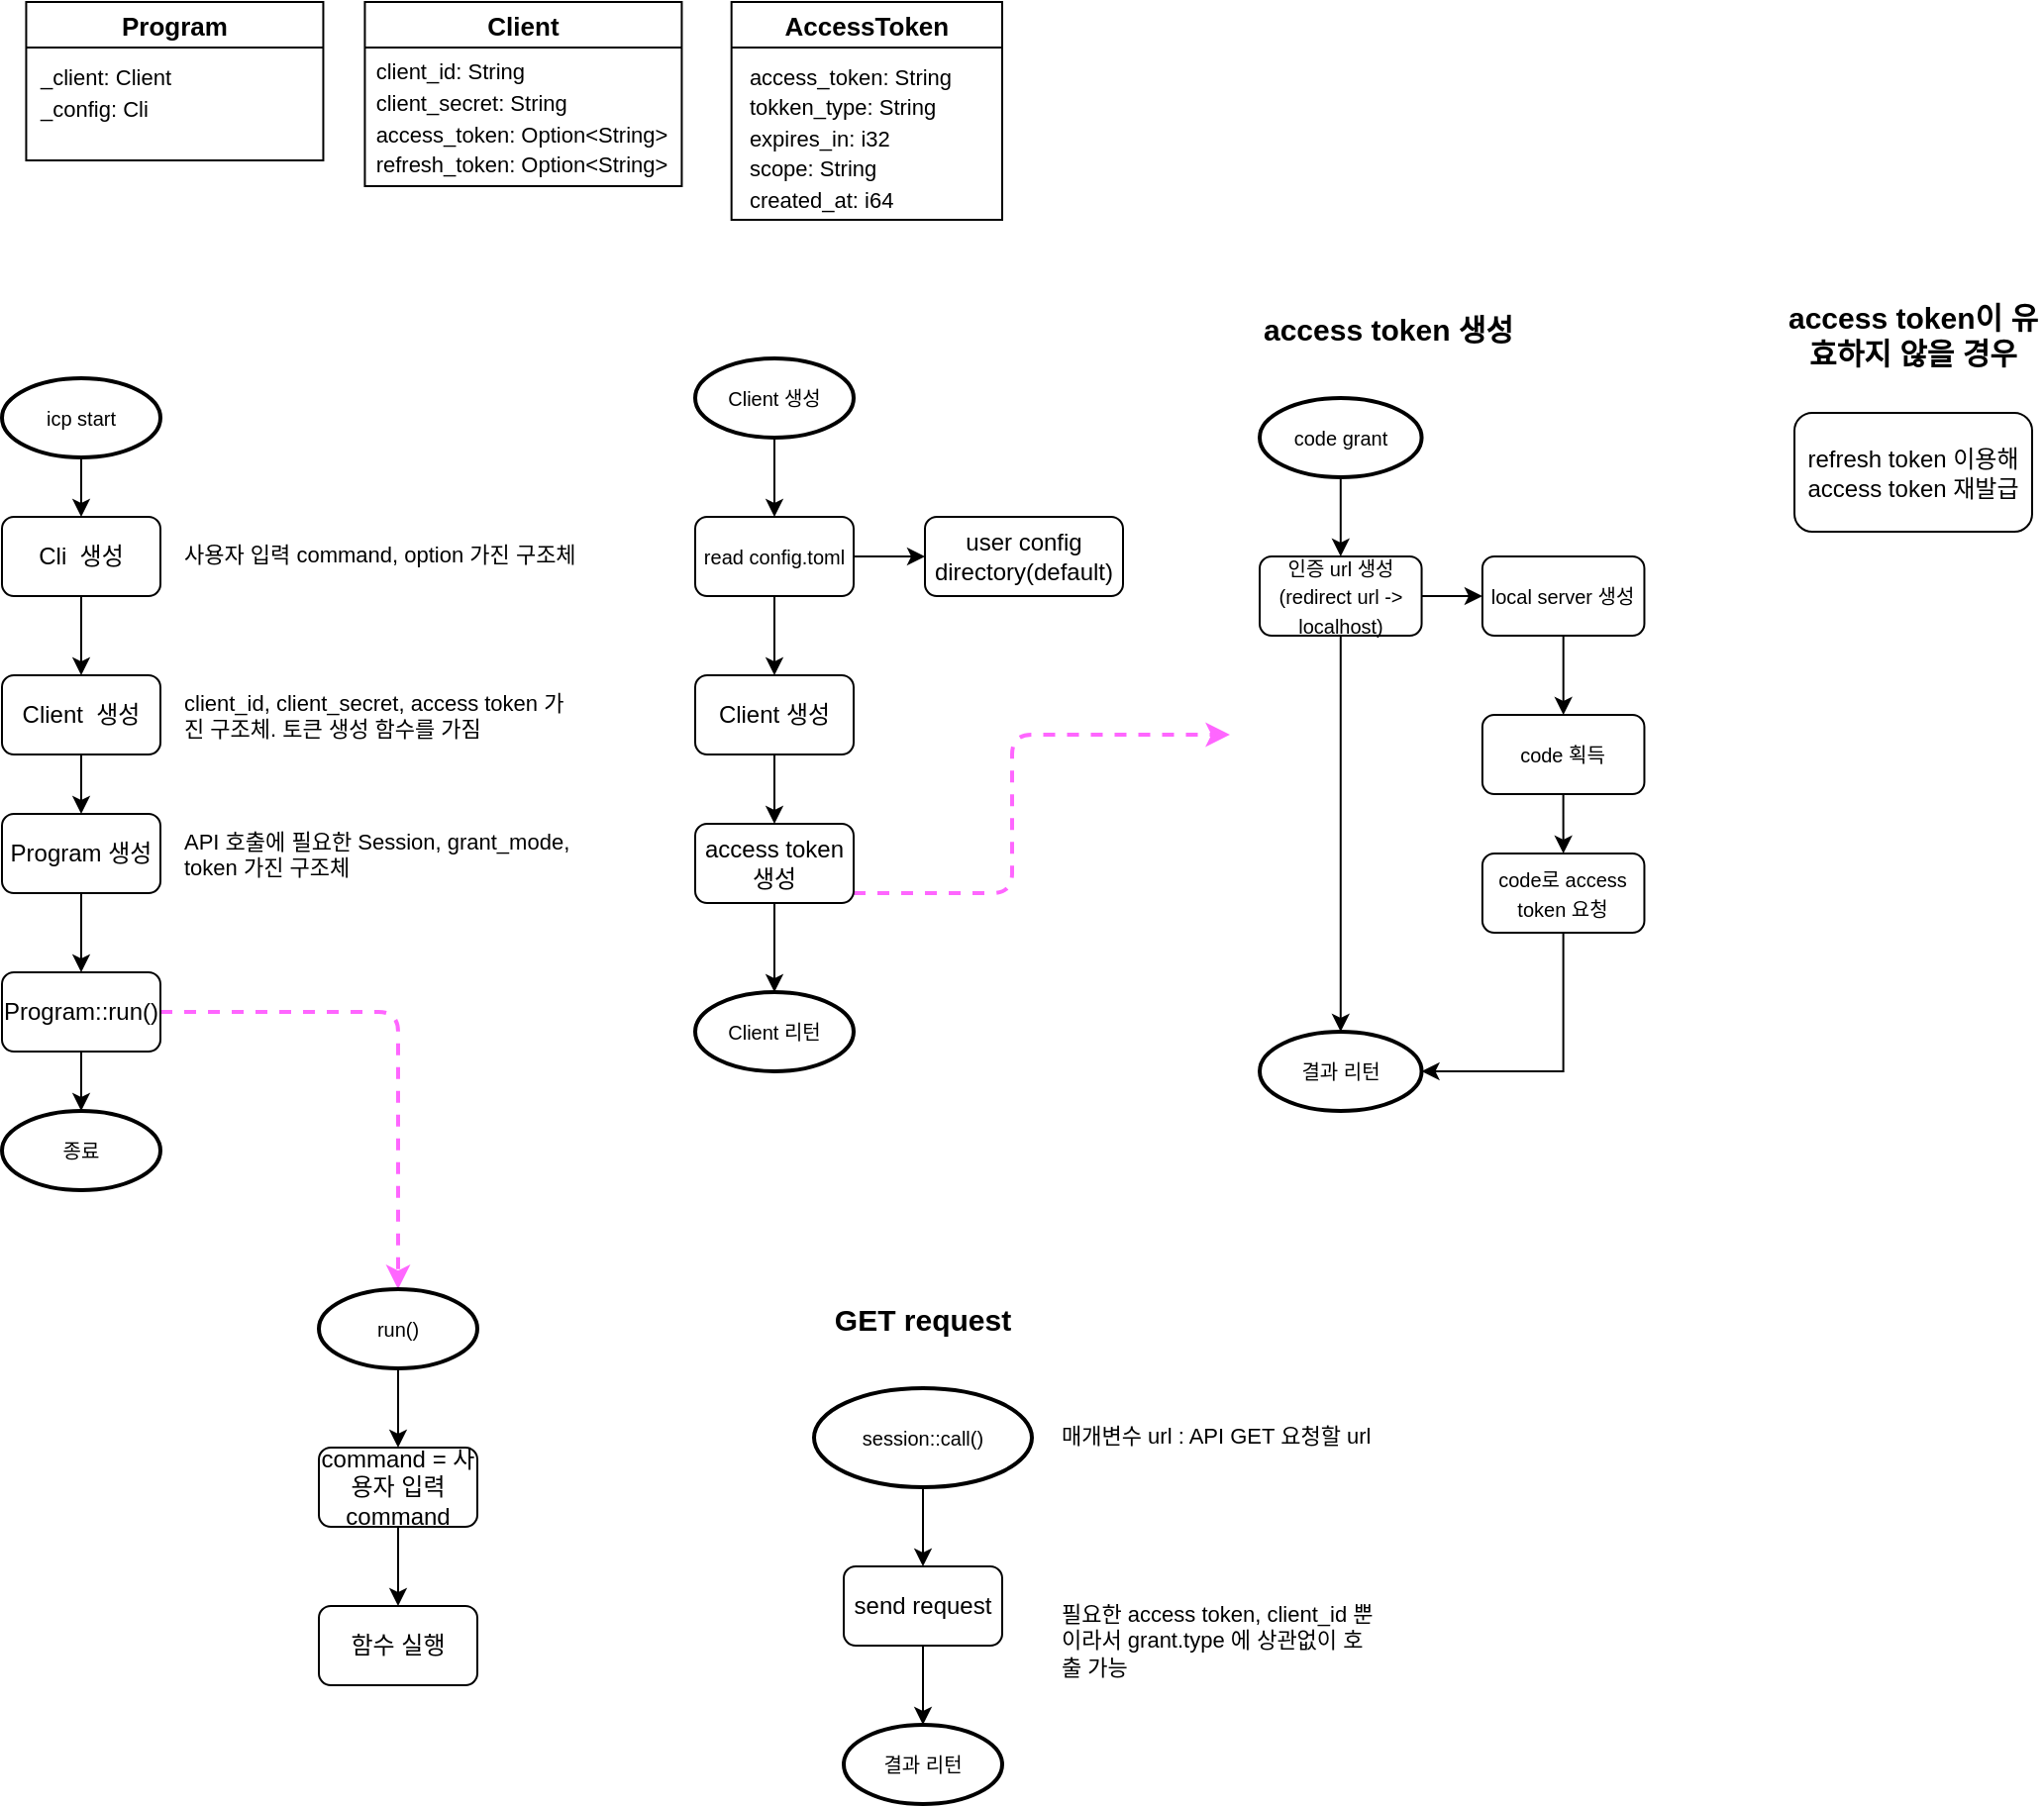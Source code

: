<mxfile version="16.6.4" type="github" pages="2">
  <diagram id="rfSWHlRA1yjYHvfrcOm9" name="main">
    <mxGraphModel dx="2066" dy="1202" grid="1" gridSize="10" guides="1" tooltips="1" connect="1" arrows="1" fold="1" page="1" pageScale="1" pageWidth="827" pageHeight="1169" math="0" shadow="0">
      <root>
        <mxCell id="0" />
        <mxCell id="1" parent="0" />
        <mxCell id="R8s9VSMb6peJagY0s70P-6" style="edgeStyle=orthogonalEdgeStyle;rounded=0;orthogonalLoop=1;jettySize=auto;html=1;exitX=0.5;exitY=1;exitDx=0;exitDy=0;entryX=0.5;entryY=0;entryDx=0;entryDy=0;" parent="1" source="FwEQjmBujWVivrQduoge-1" target="R8s9VSMb6peJagY0s70P-1" edge="1">
          <mxGeometry relative="1" as="geometry" />
        </mxCell>
        <mxCell id="FwEQjmBujWVivrQduoge-1" value="Cli &amp;nbsp;생성" style="rounded=1;whiteSpace=wrap;html=1;" parent="1" vertex="1">
          <mxGeometry x="40" y="270" width="80" height="40" as="geometry" />
        </mxCell>
        <mxCell id="R8s9VSMb6peJagY0s70P-8" style="edgeStyle=orthogonalEdgeStyle;rounded=0;orthogonalLoop=1;jettySize=auto;html=1;exitX=0.5;exitY=1;exitDx=0;exitDy=0;entryX=0.5;entryY=0;entryDx=0;entryDy=0;" parent="1" source="FwEQjmBujWVivrQduoge-14" target="FwEQjmBujWVivrQduoge-15" edge="1">
          <mxGeometry relative="1" as="geometry" />
        </mxCell>
        <mxCell id="FwEQjmBujWVivrQduoge-14" value="Program 생성" style="rounded=1;whiteSpace=wrap;html=1;" parent="1" vertex="1">
          <mxGeometry x="40" y="420" width="80" height="40" as="geometry" />
        </mxCell>
        <mxCell id="FwEQjmBujWVivrQduoge-53" value="" style="edgeStyle=orthogonalEdgeStyle;rounded=0;orthogonalLoop=1;jettySize=auto;html=1;fontSize=11;" parent="1" source="FwEQjmBujWVivrQduoge-15" target="FwEQjmBujWVivrQduoge-52" edge="1">
          <mxGeometry relative="1" as="geometry" />
        </mxCell>
        <mxCell id="7RItpEJKz6Ty_2nKmxKN-70" style="edgeStyle=orthogonalEdgeStyle;rounded=1;orthogonalLoop=1;jettySize=auto;html=1;entryX=0.5;entryY=0;entryDx=0;entryDy=0;entryPerimeter=0;fontSize=12;dashed=1;strokeWidth=2;strokeColor=#FF66FF;" parent="1" source="FwEQjmBujWVivrQduoge-15" target="FwEQjmBujWVivrQduoge-56" edge="1">
          <mxGeometry relative="1" as="geometry" />
        </mxCell>
        <mxCell id="FwEQjmBujWVivrQduoge-15" value="Program::run()" style="rounded=1;whiteSpace=wrap;html=1;" parent="1" vertex="1">
          <mxGeometry x="40" y="500" width="80" height="40" as="geometry" />
        </mxCell>
        <mxCell id="FwEQjmBujWVivrQduoge-43" value="Program" style="swimlane;fontSize=13;startSize=23;" parent="1" vertex="1">
          <mxGeometry x="52.22" y="10" width="150" height="80" as="geometry" />
        </mxCell>
        <mxCell id="FwEQjmBujWVivrQduoge-44" value="&lt;div style=&quot;text-align: left&quot;&gt;&lt;span style=&quot;font-size: 11px&quot;&gt;_client: Client&lt;/span&gt;&lt;/div&gt;&lt;div style=&quot;text-align: left&quot;&gt;&lt;span style=&quot;font-size: 11px&quot;&gt;_config: Cli&lt;/span&gt;&lt;/div&gt;" style="text;html=1;align=center;verticalAlign=middle;resizable=0;points=[];autosize=1;strokeColor=none;fillColor=none;fontSize=13;" parent="FwEQjmBujWVivrQduoge-43" vertex="1">
          <mxGeometry y="25" width="80" height="40" as="geometry" />
        </mxCell>
        <mxCell id="FwEQjmBujWVivrQduoge-45" value="Client" style="swimlane;fontSize=13;startSize=23;" parent="1" vertex="1">
          <mxGeometry x="223.22" y="10" width="160" height="93" as="geometry" />
        </mxCell>
        <mxCell id="FwEQjmBujWVivrQduoge-46" value="&lt;div style=&quot;text-align: left&quot;&gt;&lt;span style=&quot;font-size: 11px&quot;&gt;client_id: String&lt;/span&gt;&lt;/div&gt;&lt;div style=&quot;text-align: left&quot;&gt;&lt;span style=&quot;font-size: 11px&quot;&gt;client_secret: String&lt;/span&gt;&lt;/div&gt;&lt;div style=&quot;text-align: left&quot;&gt;&lt;span style=&quot;font-size: 11px&quot;&gt;access_token: Option&amp;lt;String&amp;gt;&lt;/span&gt;&lt;/div&gt;&lt;div style=&quot;text-align: left&quot;&gt;&lt;span style=&quot;font-size: 11px&quot;&gt;refresh_token: Option&amp;lt;String&amp;gt;&lt;/span&gt;&lt;/div&gt;" style="text;html=1;align=center;verticalAlign=middle;resizable=0;points=[];autosize=1;strokeColor=none;fillColor=none;fontSize=13;" parent="FwEQjmBujWVivrQduoge-45" vertex="1">
          <mxGeometry x="-1" y="23" width="160" height="70" as="geometry" />
        </mxCell>
        <mxCell id="FwEQjmBujWVivrQduoge-51" style="edgeStyle=orthogonalEdgeStyle;rounded=0;orthogonalLoop=1;jettySize=auto;html=1;entryX=0.5;entryY=0;entryDx=0;entryDy=0;fontSize=11;" parent="1" source="FwEQjmBujWVivrQduoge-50" target="FwEQjmBujWVivrQduoge-1" edge="1">
          <mxGeometry relative="1" as="geometry" />
        </mxCell>
        <mxCell id="FwEQjmBujWVivrQduoge-50" value="&lt;font size=&quot;1&quot;&gt;icp start&lt;/font&gt;" style="strokeWidth=2;html=1;shape=mxgraph.flowchart.start_1;whiteSpace=wrap;fontSize=10;" parent="1" vertex="1">
          <mxGeometry x="40" y="200" width="80" height="40" as="geometry" />
        </mxCell>
        <mxCell id="FwEQjmBujWVivrQduoge-52" value="&lt;font size=&quot;1&quot;&gt;종료&lt;/font&gt;" style="strokeWidth=2;html=1;shape=mxgraph.flowchart.start_1;whiteSpace=wrap;fontSize=10;" parent="1" vertex="1">
          <mxGeometry x="40" y="570" width="80" height="40" as="geometry" />
        </mxCell>
        <mxCell id="7RItpEJKz6Ty_2nKmxKN-20" style="edgeStyle=orthogonalEdgeStyle;rounded=0;orthogonalLoop=1;jettySize=auto;html=1;fontSize=12;" parent="1" source="FwEQjmBujWVivrQduoge-56" target="7RItpEJKz6Ty_2nKmxKN-10" edge="1">
          <mxGeometry relative="1" as="geometry" />
        </mxCell>
        <mxCell id="FwEQjmBujWVivrQduoge-56" value="&lt;font size=&quot;1&quot;&gt;run()&lt;/font&gt;" style="strokeWidth=2;html=1;shape=mxgraph.flowchart.start_1;whiteSpace=wrap;fontSize=10;" parent="1" vertex="1">
          <mxGeometry x="200" y="660" width="80" height="40" as="geometry" />
        </mxCell>
        <mxCell id="7RItpEJKz6Ty_2nKmxKN-2" value="AccessToken" style="swimlane;fontSize=13;startSize=23;" parent="1" vertex="1">
          <mxGeometry x="408.33" y="10" width="136.67" height="110" as="geometry" />
        </mxCell>
        <mxCell id="7RItpEJKz6Ty_2nKmxKN-3" value="&lt;div style=&quot;text-align: left&quot;&gt;&lt;span style=&quot;font-size: 11px&quot;&gt;access_token: String&lt;/span&gt;&lt;/div&gt;&lt;div style=&quot;text-align: left&quot;&gt;&lt;span style=&quot;font-size: 11px&quot;&gt;tokken_type: String&lt;/span&gt;&lt;/div&gt;&lt;div style=&quot;text-align: left&quot;&gt;&lt;span style=&quot;font-size: 11px&quot;&gt;expires_in: i32&lt;/span&gt;&lt;/div&gt;&lt;div style=&quot;text-align: left&quot;&gt;&lt;span style=&quot;font-size: 11px&quot;&gt;scope: String&lt;/span&gt;&lt;/div&gt;&lt;div style=&quot;text-align: left&quot;&gt;&lt;span style=&quot;font-size: 11px&quot;&gt;created_at: i64&lt;/span&gt;&lt;/div&gt;" style="text;html=1;align=center;verticalAlign=middle;resizable=0;points=[];autosize=1;strokeColor=none;fillColor=none;fontSize=13;" parent="7RItpEJKz6Ty_2nKmxKN-2" vertex="1">
          <mxGeometry y="23" width="120" height="90" as="geometry" />
        </mxCell>
        <mxCell id="7RItpEJKz6Ty_2nKmxKN-21" style="edgeStyle=orthogonalEdgeStyle;rounded=0;orthogonalLoop=1;jettySize=auto;html=1;entryX=0.5;entryY=0;entryDx=0;entryDy=0;entryPerimeter=0;fontSize=12;" parent="1" source="7RItpEJKz6Ty_2nKmxKN-10" edge="1">
          <mxGeometry relative="1" as="geometry">
            <mxPoint x="240" y="820.0" as="targetPoint" />
          </mxGeometry>
        </mxCell>
        <mxCell id="7RItpEJKz6Ty_2nKmxKN-10" value="command = 사용자 입력 command" style="rounded=1;whiteSpace=wrap;html=1;" parent="1" vertex="1">
          <mxGeometry x="200" y="740" width="80" height="40" as="geometry" />
        </mxCell>
        <mxCell id="7RItpEJKz6Ty_2nKmxKN-67" style="edgeStyle=orthogonalEdgeStyle;rounded=0;orthogonalLoop=1;jettySize=auto;html=1;entryX=0.5;entryY=0;entryDx=0;entryDy=0;fontSize=12;" parent="1" source="7RItpEJKz6Ty_2nKmxKN-41" target="7RItpEJKz6Ty_2nKmxKN-65" edge="1">
          <mxGeometry relative="1" as="geometry" />
        </mxCell>
        <mxCell id="7RItpEJKz6Ty_2nKmxKN-41" value="&lt;font size=&quot;1&quot;&gt;session::call()&lt;/font&gt;" style="strokeWidth=2;html=1;shape=mxgraph.flowchart.start_1;whiteSpace=wrap;fontSize=10;" parent="1" vertex="1">
          <mxGeometry x="450" y="710" width="110" height="50" as="geometry" />
        </mxCell>
        <mxCell id="7RItpEJKz6Ty_2nKmxKN-64" value="&lt;br&gt;매개변수 url : API GET 요청할 url" style="text;html=1;strokeColor=none;fillColor=none;spacing=5;spacingTop=-20;whiteSpace=wrap;overflow=hidden;rounded=0;fontSize=11;" parent="1" vertex="1">
          <mxGeometry x="570" y="725" width="170" height="20" as="geometry" />
        </mxCell>
        <mxCell id="7RItpEJKz6Ty_2nKmxKN-69" style="edgeStyle=orthogonalEdgeStyle;rounded=0;orthogonalLoop=1;jettySize=auto;html=1;fontSize=12;" parent="1" source="7RItpEJKz6Ty_2nKmxKN-65" target="7RItpEJKz6Ty_2nKmxKN-68" edge="1">
          <mxGeometry relative="1" as="geometry" />
        </mxCell>
        <mxCell id="7RItpEJKz6Ty_2nKmxKN-65" value="send request" style="rounded=1;whiteSpace=wrap;html=1;" parent="1" vertex="1">
          <mxGeometry x="465" y="800" width="80" height="40" as="geometry" />
        </mxCell>
        <mxCell id="7RItpEJKz6Ty_2nKmxKN-66" value="&lt;br&gt;필요한 access token, client_id 뿐이라서 grant.type 에 상관없이 호출 가능" style="text;html=1;strokeColor=none;fillColor=none;spacing=5;spacingTop=-20;whiteSpace=wrap;overflow=hidden;rounded=0;fontSize=11;" parent="1" vertex="1">
          <mxGeometry x="570" y="815" width="170" height="45" as="geometry" />
        </mxCell>
        <mxCell id="7RItpEJKz6Ty_2nKmxKN-68" value="&lt;font size=&quot;1&quot;&gt;결과 리턴&lt;/font&gt;" style="strokeWidth=2;html=1;shape=mxgraph.flowchart.start_1;whiteSpace=wrap;fontSize=10;" parent="1" vertex="1">
          <mxGeometry x="465" y="880" width="80" height="40" as="geometry" />
        </mxCell>
        <mxCell id="7RItpEJKz6Ty_2nKmxKN-78" value="&lt;br&gt;사용자 입력 command, option 가진 구조체" style="text;html=1;strokeColor=none;fillColor=none;spacing=5;spacingTop=-20;whiteSpace=wrap;overflow=hidden;rounded=0;fontSize=11;" parent="1" vertex="1">
          <mxGeometry x="127.34" y="280" width="207.66" height="20" as="geometry" />
        </mxCell>
        <mxCell id="7RItpEJKz6Ty_2nKmxKN-79" value="&lt;br&gt;API 호출에 필요한 Session, grant_mode, token 가진 구조체" style="text;html=1;strokeColor=none;fillColor=none;spacing=5;spacingTop=-20;whiteSpace=wrap;overflow=hidden;rounded=0;fontSize=11;" parent="1" vertex="1">
          <mxGeometry x="127.34" y="425" width="207.66" height="30" as="geometry" />
        </mxCell>
        <mxCell id="7RItpEJKz6Ty_2nKmxKN-80" style="edgeStyle=orthogonalEdgeStyle;rounded=1;orthogonalLoop=1;jettySize=auto;html=1;fontSize=12;strokeColor=#FF66FF;strokeWidth=2;dashed=1;" parent="1" source="7RItpEJKz6Ty_2nKmxKN-5" edge="1">
          <mxGeometry relative="1" as="geometry">
            <mxPoint x="660" y="380" as="targetPoint" />
            <Array as="points">
              <mxPoint x="550" y="460" />
              <mxPoint x="550" y="380" />
            </Array>
          </mxGeometry>
        </mxCell>
        <mxCell id="R8s9VSMb6peJagY0s70P-5" style="edgeStyle=orthogonalEdgeStyle;rounded=0;orthogonalLoop=1;jettySize=auto;html=1;exitX=0.5;exitY=1;exitDx=0;exitDy=0;" parent="1" source="R8s9VSMb6peJagY0s70P-1" target="FwEQjmBujWVivrQduoge-14" edge="1">
          <mxGeometry relative="1" as="geometry" />
        </mxCell>
        <mxCell id="R8s9VSMb6peJagY0s70P-1" value="Client &amp;nbsp;생성" style="rounded=1;whiteSpace=wrap;html=1;" parent="1" vertex="1">
          <mxGeometry x="40" y="350" width="80" height="40" as="geometry" />
        </mxCell>
        <mxCell id="R8s9VSMb6peJagY0s70P-7" value="&lt;br&gt;client_id, client_secret, access token 가진 구조체. 토큰 생성 함수를 가짐" style="text;html=1;strokeColor=none;fillColor=none;spacing=5;spacingTop=-20;whiteSpace=wrap;overflow=hidden;rounded=0;fontSize=11;" parent="1" vertex="1">
          <mxGeometry x="127.34" y="355" width="207.66" height="35" as="geometry" />
        </mxCell>
        <mxCell id="FwEQjmBujWVivrQduoge-40" value="Client 생성" style="rounded=1;whiteSpace=wrap;html=1;" parent="1" vertex="1">
          <mxGeometry x="390" y="350" width="80" height="40" as="geometry" />
        </mxCell>
        <mxCell id="FwEQjmBujWVivrQduoge-49" value="&lt;font size=&quot;1&quot;&gt;Client 생성&lt;/font&gt;" style="strokeWidth=2;html=1;shape=mxgraph.flowchart.start_1;whiteSpace=wrap;fontSize=10;" parent="1" vertex="1">
          <mxGeometry x="390" y="190" width="80" height="40" as="geometry" />
        </mxCell>
        <mxCell id="FwEQjmBujWVivrQduoge-61" style="edgeStyle=orthogonalEdgeStyle;rounded=0;orthogonalLoop=1;jettySize=auto;html=1;fontSize=11;" parent="1" source="FwEQjmBujWVivrQduoge-49" target="FwEQjmBujWVivrQduoge-39" edge="1">
          <mxGeometry relative="1" as="geometry" />
        </mxCell>
        <mxCell id="FwEQjmBujWVivrQduoge-62" style="edgeStyle=orthogonalEdgeStyle;rounded=0;orthogonalLoop=1;jettySize=auto;html=1;entryX=0.5;entryY=0;entryDx=0;entryDy=0;fontSize=11;" parent="1" source="FwEQjmBujWVivrQduoge-39" target="FwEQjmBujWVivrQduoge-40" edge="1">
          <mxGeometry relative="1" as="geometry" />
        </mxCell>
        <mxCell id="7RItpEJKz6Ty_2nKmxKN-5" value="access token 생성" style="rounded=1;whiteSpace=wrap;html=1;" parent="1" vertex="1">
          <mxGeometry x="390" y="425" width="80" height="40" as="geometry" />
        </mxCell>
        <mxCell id="7RItpEJKz6Ty_2nKmxKN-6" style="edgeStyle=orthogonalEdgeStyle;rounded=0;orthogonalLoop=1;jettySize=auto;html=1;fontSize=15;" parent="1" source="FwEQjmBujWVivrQduoge-40" target="7RItpEJKz6Ty_2nKmxKN-5" edge="1">
          <mxGeometry relative="1" as="geometry" />
        </mxCell>
        <mxCell id="7RItpEJKz6Ty_2nKmxKN-8" value="&lt;font size=&quot;1&quot;&gt;Client 리턴&lt;/font&gt;" style="strokeWidth=2;html=1;shape=mxgraph.flowchart.start_1;whiteSpace=wrap;fontSize=10;" parent="1" vertex="1">
          <mxGeometry x="390" y="510" width="80" height="40" as="geometry" />
        </mxCell>
        <mxCell id="7RItpEJKz6Ty_2nKmxKN-9" style="edgeStyle=orthogonalEdgeStyle;rounded=0;orthogonalLoop=1;jettySize=auto;html=1;fontSize=15;" parent="1" source="7RItpEJKz6Ty_2nKmxKN-5" target="7RItpEJKz6Ty_2nKmxKN-8" edge="1">
          <mxGeometry relative="1" as="geometry" />
        </mxCell>
        <mxCell id="R8s9VSMb6peJagY0s70P-9" style="edgeStyle=orthogonalEdgeStyle;rounded=0;orthogonalLoop=1;jettySize=auto;html=1;exitX=1;exitY=0.5;exitDx=0;exitDy=0;" parent="1" source="FwEQjmBujWVivrQduoge-39" target="FwEQjmBujWVivrQduoge-58" edge="1">
          <mxGeometry relative="1" as="geometry" />
        </mxCell>
        <mxCell id="FwEQjmBujWVivrQduoge-39" value="&lt;font style=&quot;font-size: 10px&quot;&gt;read config.toml&lt;/font&gt;" style="rounded=1;whiteSpace=wrap;html=1;" parent="1" vertex="1">
          <mxGeometry x="390" y="270" width="80" height="40" as="geometry" />
        </mxCell>
        <mxCell id="FwEQjmBujWVivrQduoge-58" value="user config directory(default)" style="rounded=1;whiteSpace=wrap;html=1;" parent="1" vertex="1">
          <mxGeometry x="506" y="270" width="100" height="40" as="geometry" />
        </mxCell>
        <mxCell id="FwEQjmBujWVivrQduoge-104" value="&lt;b&gt;&lt;font style=&quot;font-size: 15px&quot;&gt;access token 생성&lt;/font&gt;&lt;/b&gt;" style="text;html=1;strokeColor=none;fillColor=none;align=center;verticalAlign=middle;whiteSpace=wrap;rounded=0;shadow=0;glass=0;sketch=0;fontSize=11;" parent="1" vertex="1">
          <mxGeometry x="675" y="160" width="130.0" height="30" as="geometry" />
        </mxCell>
        <mxCell id="FwEQjmBujWVivrQduoge-63" value="&lt;font size=&quot;1&quot;&gt;code grant&lt;/font&gt;" style="strokeWidth=2;html=1;shape=mxgraph.flowchart.start_1;whiteSpace=wrap;fontSize=10;" parent="1" vertex="1">
          <mxGeometry x="675" y="210" width="81.778" height="40" as="geometry" />
        </mxCell>
        <mxCell id="FwEQjmBujWVivrQduoge-64" value="&lt;font size=&quot;1&quot;&gt;인증 url 생성&lt;br&gt;(redirect url -&amp;gt; localhost)&lt;br&gt;&lt;/font&gt;" style="rounded=1;whiteSpace=wrap;html=1;" parent="1" vertex="1">
          <mxGeometry x="675" y="290" width="81.778" height="40" as="geometry" />
        </mxCell>
        <mxCell id="FwEQjmBujWVivrQduoge-67" style="edgeStyle=orthogonalEdgeStyle;rounded=0;orthogonalLoop=1;jettySize=auto;html=1;fontSize=11;" parent="1" source="FwEQjmBujWVivrQduoge-63" target="FwEQjmBujWVivrQduoge-64" edge="1">
          <mxGeometry relative="1" as="geometry" />
        </mxCell>
        <mxCell id="FwEQjmBujWVivrQduoge-65" value="&lt;font size=&quot;1&quot;&gt;local server 생성&lt;br&gt;&lt;/font&gt;" style="rounded=1;whiteSpace=wrap;html=1;" parent="1" vertex="1">
          <mxGeometry x="787.444" y="290" width="81.778" height="40" as="geometry" />
        </mxCell>
        <mxCell id="FwEQjmBujWVivrQduoge-66" style="edgeStyle=orthogonalEdgeStyle;rounded=0;orthogonalLoop=1;jettySize=auto;html=1;fontSize=11;" parent="1" source="FwEQjmBujWVivrQduoge-64" target="FwEQjmBujWVivrQduoge-65" edge="1">
          <mxGeometry relative="1" as="geometry" />
        </mxCell>
        <mxCell id="FwEQjmBujWVivrQduoge-70" value="&lt;font size=&quot;1&quot;&gt;결과 리턴&lt;/font&gt;" style="strokeWidth=2;html=1;shape=mxgraph.flowchart.start_1;whiteSpace=wrap;fontSize=10;" parent="1" vertex="1">
          <mxGeometry x="675" y="530" width="81.778" height="40" as="geometry" />
        </mxCell>
        <mxCell id="FwEQjmBujWVivrQduoge-71" style="edgeStyle=orthogonalEdgeStyle;rounded=0;orthogonalLoop=1;jettySize=auto;html=1;fontSize=11;" parent="1" source="FwEQjmBujWVivrQduoge-64" target="FwEQjmBujWVivrQduoge-70" edge="1">
          <mxGeometry relative="1" as="geometry" />
        </mxCell>
        <mxCell id="FwEQjmBujWVivrQduoge-87" value="&lt;font size=&quot;1&quot;&gt;code 획득&lt;br&gt;&lt;/font&gt;" style="rounded=1;whiteSpace=wrap;html=1;" parent="1" vertex="1">
          <mxGeometry x="787.444" y="370" width="81.778" height="40" as="geometry" />
        </mxCell>
        <mxCell id="FwEQjmBujWVivrQduoge-91" style="edgeStyle=orthogonalEdgeStyle;rounded=0;orthogonalLoop=1;jettySize=auto;html=1;fontSize=11;" parent="1" source="FwEQjmBujWVivrQduoge-65" target="FwEQjmBujWVivrQduoge-87" edge="1">
          <mxGeometry relative="1" as="geometry" />
        </mxCell>
        <mxCell id="FwEQjmBujWVivrQduoge-93" style="edgeStyle=orthogonalEdgeStyle;rounded=0;orthogonalLoop=1;jettySize=auto;html=1;entryX=1;entryY=0.5;entryDx=0;entryDy=0;entryPerimeter=0;fontSize=11;" parent="1" source="FwEQjmBujWVivrQduoge-88" target="FwEQjmBujWVivrQduoge-70" edge="1">
          <mxGeometry relative="1" as="geometry">
            <Array as="points">
              <mxPoint x="828" y="550" />
            </Array>
          </mxGeometry>
        </mxCell>
        <mxCell id="FwEQjmBujWVivrQduoge-88" value="&lt;font size=&quot;1&quot;&gt;code로 access token 요청&lt;br&gt;&lt;/font&gt;" style="rounded=1;whiteSpace=wrap;html=1;" parent="1" vertex="1">
          <mxGeometry x="787.444" y="440" width="81.778" height="40" as="geometry" />
        </mxCell>
        <mxCell id="FwEQjmBujWVivrQduoge-92" style="edgeStyle=orthogonalEdgeStyle;rounded=0;orthogonalLoop=1;jettySize=auto;html=1;entryX=0.5;entryY=0;entryDx=0;entryDy=0;fontSize=11;" parent="1" source="FwEQjmBujWVivrQduoge-87" target="FwEQjmBujWVivrQduoge-88" edge="1">
          <mxGeometry relative="1" as="geometry" />
        </mxCell>
        <mxCell id="R8s9VSMb6peJagY0s70P-10" value="&lt;b&gt;&lt;font style=&quot;font-size: 15px&quot;&gt;access token이 유효하지 않을 경우&lt;/font&gt;&lt;/b&gt;" style="text;html=1;strokeColor=none;fillColor=none;align=center;verticalAlign=middle;whiteSpace=wrap;rounded=0;shadow=0;glass=0;sketch=0;fontSize=11;" parent="1" vertex="1">
          <mxGeometry x="940" y="162.5" width="130.0" height="30" as="geometry" />
        </mxCell>
        <mxCell id="R8s9VSMb6peJagY0s70P-11" value="refresh token 이용해 access token 재발급" style="rounded=1;whiteSpace=wrap;html=1;" parent="1" vertex="1">
          <mxGeometry x="945" y="217.5" width="120" height="60" as="geometry" />
        </mxCell>
        <mxCell id="R8s9VSMb6peJagY0s70P-13" value="함수 실행" style="rounded=1;whiteSpace=wrap;html=1;" parent="1" vertex="1">
          <mxGeometry x="200" y="820" width="80" height="40" as="geometry" />
        </mxCell>
        <mxCell id="R8s9VSMb6peJagY0s70P-14" value="&lt;b&gt;&lt;font style=&quot;font-size: 15px&quot;&gt;GET request&lt;br&gt;&lt;/font&gt;&lt;/b&gt;" style="text;html=1;strokeColor=none;fillColor=none;align=center;verticalAlign=middle;whiteSpace=wrap;rounded=0;shadow=0;glass=0;sketch=0;fontSize=11;" parent="1" vertex="1">
          <mxGeometry x="440" y="660" width="130.0" height="30" as="geometry" />
        </mxCell>
      </root>
    </mxGraphModel>
  </diagram>
  <diagram id="tB6sbOIZRE6cyTMa8xnx" name="Page-2">
    <mxGraphModel dx="2066" dy="1202" grid="1" gridSize="10" guides="1" tooltips="1" connect="1" arrows="1" fold="1" page="1" pageScale="1" pageWidth="827" pageHeight="1169" math="0" shadow="0">
      <root>
        <mxCell id="pwobmQHsMxC1JK8u4XXF-0" />
        <mxCell id="pwobmQHsMxC1JK8u4XXF-1" parent="pwobmQHsMxC1JK8u4XXF-0" />
      </root>
    </mxGraphModel>
  </diagram>
</mxfile>
